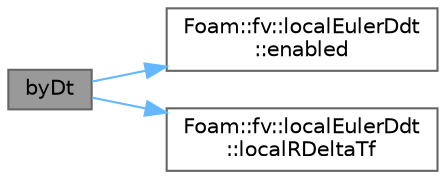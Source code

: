 digraph "byDt"
{
 // LATEX_PDF_SIZE
  bgcolor="transparent";
  edge [fontname=Helvetica,fontsize=10,labelfontname=Helvetica,labelfontsize=10];
  node [fontname=Helvetica,fontsize=10,shape=box,height=0.2,width=0.4];
  rankdir="LR";
  Node1 [id="Node000001",label="byDt",height=0.2,width=0.4,color="gray40", fillcolor="grey60", style="filled", fontcolor="black",tooltip=" "];
  Node1 -> Node2 [id="edge1_Node000001_Node000002",color="steelblue1",style="solid",tooltip=" "];
  Node2 [id="Node000002",label="Foam::fv::localEulerDdt\l::enabled",height=0.2,width=0.4,color="grey40", fillcolor="white", style="filled",URL="$classFoam_1_1fv_1_1localEulerDdt.html#aeb62c9a2bb1c81fa31cd8a6cc239feb9",tooltip=" "];
  Node1 -> Node3 [id="edge2_Node000001_Node000003",color="steelblue1",style="solid",tooltip=" "];
  Node3 [id="Node000003",label="Foam::fv::localEulerDdt\l::localRDeltaTf",height=0.2,width=0.4,color="grey40", fillcolor="white", style="filled",URL="$classFoam_1_1fv_1_1localEulerDdt.html#a4d2c966ae6746f75c571cc9fc746f12c",tooltip=" "];
}
